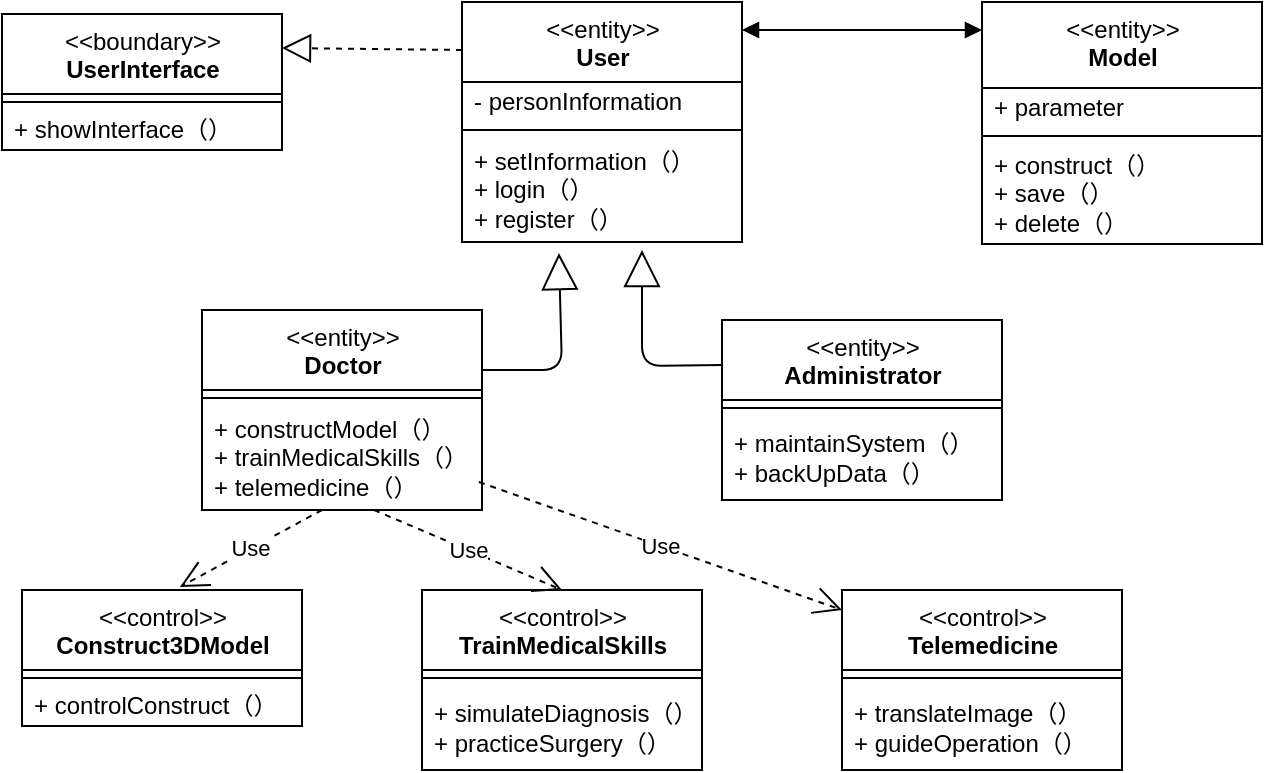<mxfile version="15.3.2" type="github"><diagram id="IKTnQqFtLfWjOVM5KkCs" name="Page-1"><mxGraphModel dx="1002" dy="626" grid="1" gridSize="10" guides="1" tooltips="1" connect="1" arrows="1" fold="1" page="1" pageScale="1" pageWidth="827" pageHeight="1169" background="#FFFFFF" math="0" shadow="0"><root><mxCell id="0"/><mxCell id="1" parent="0"/><mxCell id="9_Y-WmDy1sxenkCwUgge-51" value="&amp;lt;&amp;lt;entity&amp;gt;&amp;gt;&lt;br&gt;&lt;b&gt;Doctor&lt;/b&gt;" style="swimlane;fontStyle=0;align=center;verticalAlign=top;childLayout=stackLayout;horizontal=1;startSize=40;horizontalStack=0;resizeParent=1;resizeParentMax=0;resizeLast=0;collapsible=0;marginBottom=0;html=1;" vertex="1" parent="1"><mxGeometry x="170" y="190" width="140" height="100" as="geometry"/></mxCell><mxCell id="9_Y-WmDy1sxenkCwUgge-56" value="" style="line;strokeWidth=1;fillColor=none;align=left;verticalAlign=middle;spacingTop=-1;spacingLeft=3;spacingRight=3;rotatable=0;labelPosition=right;points=[];portConstraint=eastwest;" vertex="1" parent="9_Y-WmDy1sxenkCwUgge-51"><mxGeometry y="40" width="140" height="8" as="geometry"/></mxCell><mxCell id="9_Y-WmDy1sxenkCwUgge-58" value="+ constructModel（）&lt;br&gt;+ trainMedicalSkills（）&lt;br&gt;+ telemedicine（）" style="text;html=1;strokeColor=none;fillColor=none;align=left;verticalAlign=middle;spacingLeft=4;spacingRight=4;overflow=hidden;rotatable=0;points=[[0,0.5],[1,0.5]];portConstraint=eastwest;" vertex="1" parent="9_Y-WmDy1sxenkCwUgge-51"><mxGeometry y="48" width="140" height="52" as="geometry"/></mxCell><mxCell id="9_Y-WmDy1sxenkCwUgge-59" value="&amp;lt;&amp;lt;entity&amp;gt;&amp;gt;&lt;br&gt;&lt;b&gt;Administrator&lt;/b&gt;" style="swimlane;fontStyle=0;align=center;verticalAlign=top;childLayout=stackLayout;horizontal=1;startSize=40;horizontalStack=0;resizeParent=1;resizeParentMax=0;resizeLast=0;collapsible=0;marginBottom=0;html=1;" vertex="1" parent="1"><mxGeometry x="430" y="195" width="140" height="90" as="geometry"/></mxCell><mxCell id="9_Y-WmDy1sxenkCwUgge-64" value="" style="line;strokeWidth=1;fillColor=none;align=left;verticalAlign=middle;spacingTop=-1;spacingLeft=3;spacingRight=3;rotatable=0;labelPosition=right;points=[];portConstraint=eastwest;" vertex="1" parent="9_Y-WmDy1sxenkCwUgge-59"><mxGeometry y="40" width="140" height="8" as="geometry"/></mxCell><mxCell id="9_Y-WmDy1sxenkCwUgge-66" value="+ maintainSystem（）&lt;br&gt;+ backUpData（）" style="text;html=1;strokeColor=none;fillColor=none;align=left;verticalAlign=middle;spacingLeft=4;spacingRight=4;overflow=hidden;rotatable=0;points=[[0,0.5],[1,0.5]];portConstraint=eastwest;" vertex="1" parent="9_Y-WmDy1sxenkCwUgge-59"><mxGeometry y="48" width="140" height="42" as="geometry"/></mxCell><mxCell id="9_Y-WmDy1sxenkCwUgge-67" value="&amp;lt;&amp;lt;entity&amp;gt;&amp;gt;&lt;br&gt;&lt;b&gt;Model&lt;/b&gt;" style="swimlane;fontStyle=0;align=center;verticalAlign=top;childLayout=stackLayout;horizontal=1;startSize=43;horizontalStack=0;resizeParent=1;resizeParentMax=0;resizeLast=0;collapsible=0;marginBottom=0;html=1;" vertex="1" parent="1"><mxGeometry x="560" y="36" width="140" height="121" as="geometry"/></mxCell><mxCell id="9_Y-WmDy1sxenkCwUgge-69" value="+ parameter" style="text;html=1;strokeColor=none;fillColor=none;align=left;verticalAlign=middle;spacingLeft=4;spacingRight=4;overflow=hidden;rotatable=0;points=[[0,0.5],[1,0.5]];portConstraint=eastwest;" vertex="1" parent="9_Y-WmDy1sxenkCwUgge-67"><mxGeometry y="43" width="140" height="20" as="geometry"/></mxCell><mxCell id="9_Y-WmDy1sxenkCwUgge-72" value="" style="line;strokeWidth=1;fillColor=none;align=left;verticalAlign=middle;spacingTop=-1;spacingLeft=3;spacingRight=3;rotatable=0;labelPosition=right;points=[];portConstraint=eastwest;" vertex="1" parent="9_Y-WmDy1sxenkCwUgge-67"><mxGeometry y="63" width="140" height="8" as="geometry"/></mxCell><mxCell id="9_Y-WmDy1sxenkCwUgge-74" value="+ construct（）&lt;br&gt;+ save（）&lt;br&gt;+ delete（）" style="text;html=1;strokeColor=none;fillColor=none;align=left;verticalAlign=middle;spacingLeft=4;spacingRight=4;overflow=hidden;rotatable=0;points=[[0,0.5],[1,0.5]];portConstraint=eastwest;" vertex="1" parent="9_Y-WmDy1sxenkCwUgge-67"><mxGeometry y="71" width="140" height="50" as="geometry"/></mxCell><mxCell id="9_Y-WmDy1sxenkCwUgge-83" value="&amp;lt;&amp;lt;control&amp;gt;&amp;gt;&lt;br&gt;&lt;b&gt;TrainMedicalSkills&lt;/b&gt;" style="swimlane;fontStyle=0;align=center;verticalAlign=top;childLayout=stackLayout;horizontal=1;startSize=40;horizontalStack=0;resizeParent=1;resizeParentMax=0;resizeLast=0;collapsible=0;marginBottom=0;html=1;" vertex="1" parent="1"><mxGeometry x="280" y="330" width="140" height="90" as="geometry"/></mxCell><mxCell id="9_Y-WmDy1sxenkCwUgge-88" value="" style="line;strokeWidth=1;fillColor=none;align=left;verticalAlign=middle;spacingTop=-1;spacingLeft=3;spacingRight=3;rotatable=0;labelPosition=right;points=[];portConstraint=eastwest;" vertex="1" parent="9_Y-WmDy1sxenkCwUgge-83"><mxGeometry y="40" width="140" height="8" as="geometry"/></mxCell><mxCell id="9_Y-WmDy1sxenkCwUgge-90" value="+ simulateDiagnosis（）&lt;br&gt;+ practiceSurgery（）" style="text;html=1;strokeColor=none;fillColor=none;align=left;verticalAlign=middle;spacingLeft=4;spacingRight=4;overflow=hidden;rotatable=0;points=[[0,0.5],[1,0.5]];portConstraint=eastwest;" vertex="1" parent="9_Y-WmDy1sxenkCwUgge-83"><mxGeometry y="48" width="140" height="42" as="geometry"/></mxCell><mxCell id="9_Y-WmDy1sxenkCwUgge-91" value="&amp;lt;&amp;lt;boundary&amp;gt;&amp;gt;&lt;br&gt;&lt;b&gt;UserInterface&lt;/b&gt;" style="swimlane;fontStyle=0;align=center;verticalAlign=top;childLayout=stackLayout;horizontal=1;startSize=40;horizontalStack=0;resizeParent=1;resizeParentMax=0;resizeLast=0;collapsible=0;marginBottom=0;html=1;" vertex="1" parent="1"><mxGeometry x="70" y="42" width="140" height="68" as="geometry"/></mxCell><mxCell id="9_Y-WmDy1sxenkCwUgge-96" value="" style="line;strokeWidth=1;fillColor=none;align=left;verticalAlign=middle;spacingTop=-1;spacingLeft=3;spacingRight=3;rotatable=0;labelPosition=right;points=[];portConstraint=eastwest;" vertex="1" parent="9_Y-WmDy1sxenkCwUgge-91"><mxGeometry y="40" width="140" height="8" as="geometry"/></mxCell><mxCell id="9_Y-WmDy1sxenkCwUgge-98" value="+ showInterface（）" style="text;html=1;strokeColor=none;fillColor=none;align=left;verticalAlign=middle;spacingLeft=4;spacingRight=4;overflow=hidden;rotatable=0;points=[[0,0.5],[1,0.5]];portConstraint=eastwest;" vertex="1" parent="9_Y-WmDy1sxenkCwUgge-91"><mxGeometry y="48" width="140" height="20" as="geometry"/></mxCell><mxCell id="9_Y-WmDy1sxenkCwUgge-99" value="&amp;lt;&amp;lt;entity&amp;gt;&amp;gt;&lt;br&gt;&lt;b&gt;User&lt;/b&gt;" style="swimlane;fontStyle=0;align=center;verticalAlign=top;childLayout=stackLayout;horizontal=1;startSize=40;horizontalStack=0;resizeParent=1;resizeParentMax=0;resizeLast=0;collapsible=0;marginBottom=0;html=1;" vertex="1" parent="1"><mxGeometry x="300" y="36" width="140" height="120" as="geometry"/></mxCell><mxCell id="9_Y-WmDy1sxenkCwUgge-119" value="" style="endArrow=block;dashed=1;endFill=0;endSize=12;html=1;entryX=1;entryY=0.25;entryDx=0;entryDy=0;" edge="1" parent="9_Y-WmDy1sxenkCwUgge-99" target="9_Y-WmDy1sxenkCwUgge-91"><mxGeometry width="160" relative="1" as="geometry"><mxPoint y="24" as="sourcePoint"/><mxPoint x="-80" y="23" as="targetPoint"/></mxGeometry></mxCell><mxCell id="9_Y-WmDy1sxenkCwUgge-101" value="- personInformation" style="text;html=1;strokeColor=none;fillColor=none;align=left;verticalAlign=middle;spacingLeft=4;spacingRight=4;overflow=hidden;rotatable=0;points=[[0,0.5],[1,0.5]];portConstraint=eastwest;" vertex="1" parent="9_Y-WmDy1sxenkCwUgge-99"><mxGeometry y="40" width="140" height="20" as="geometry"/></mxCell><mxCell id="9_Y-WmDy1sxenkCwUgge-104" value="" style="line;strokeWidth=1;fillColor=none;align=left;verticalAlign=middle;spacingTop=-1;spacingLeft=3;spacingRight=3;rotatable=0;labelPosition=right;points=[];portConstraint=eastwest;" vertex="1" parent="9_Y-WmDy1sxenkCwUgge-99"><mxGeometry y="60" width="140" height="8" as="geometry"/></mxCell><mxCell id="9_Y-WmDy1sxenkCwUgge-106" value="+ setInformation（）&lt;br&gt;+ login（）&lt;br&gt;+ register（）" style="text;html=1;strokeColor=none;fillColor=none;align=left;verticalAlign=middle;spacingLeft=4;spacingRight=4;overflow=hidden;rotatable=0;points=[[0,0.5],[1,0.5]];portConstraint=eastwest;" vertex="1" parent="9_Y-WmDy1sxenkCwUgge-99"><mxGeometry y="68" width="140" height="52" as="geometry"/></mxCell><mxCell id="9_Y-WmDy1sxenkCwUgge-108" value="&amp;lt;&amp;lt;control&amp;gt;&amp;gt;&lt;br&gt;&lt;b&gt;Construct3DModel&lt;/b&gt;" style="swimlane;fontStyle=0;align=center;verticalAlign=top;childLayout=stackLayout;horizontal=1;startSize=40;horizontalStack=0;resizeParent=1;resizeParentMax=0;resizeLast=0;collapsible=0;marginBottom=0;html=1;" vertex="1" parent="1"><mxGeometry x="80" y="330" width="140" height="68" as="geometry"/></mxCell><mxCell id="9_Y-WmDy1sxenkCwUgge-113" value="" style="line;strokeWidth=1;fillColor=none;align=left;verticalAlign=middle;spacingTop=-1;spacingLeft=3;spacingRight=3;rotatable=0;labelPosition=right;points=[];portConstraint=eastwest;" vertex="1" parent="9_Y-WmDy1sxenkCwUgge-108"><mxGeometry y="40" width="140" height="8" as="geometry"/></mxCell><mxCell id="9_Y-WmDy1sxenkCwUgge-115" value="+ controlConstruct（）" style="text;html=1;strokeColor=none;fillColor=none;align=left;verticalAlign=middle;spacingLeft=4;spacingRight=4;overflow=hidden;rotatable=0;points=[[0,0.5],[1,0.5]];portConstraint=eastwest;" vertex="1" parent="9_Y-WmDy1sxenkCwUgge-108"><mxGeometry y="48" width="140" height="20" as="geometry"/></mxCell><mxCell id="9_Y-WmDy1sxenkCwUgge-116" value="" style="endArrow=block;endSize=16;endFill=0;html=1;entryX=0.346;entryY=1.106;entryDx=0;entryDy=0;entryPerimeter=0;" edge="1" parent="1" target="9_Y-WmDy1sxenkCwUgge-106"><mxGeometry width="160" relative="1" as="geometry"><mxPoint x="310" y="220" as="sourcePoint"/><mxPoint x="450" y="180" as="targetPoint"/><Array as="points"><mxPoint x="350" y="220"/></Array></mxGeometry></mxCell><mxCell id="9_Y-WmDy1sxenkCwUgge-117" value="" style="endArrow=block;endSize=16;endFill=0;html=1;exitX=0;exitY=0.25;exitDx=0;exitDy=0;" edge="1" parent="1" source="9_Y-WmDy1sxenkCwUgge-59"><mxGeometry width="160" relative="1" as="geometry"><mxPoint x="290" y="180" as="sourcePoint"/><mxPoint x="390" y="160" as="targetPoint"/><Array as="points"><mxPoint x="390" y="218"/></Array></mxGeometry></mxCell><mxCell id="9_Y-WmDy1sxenkCwUgge-118" value="" style="endArrow=block;startArrow=block;endFill=1;startFill=1;html=1;" edge="1" parent="1"><mxGeometry width="160" relative="1" as="geometry"><mxPoint x="440" y="50" as="sourcePoint"/><mxPoint x="560" y="50" as="targetPoint"/></mxGeometry></mxCell><mxCell id="9_Y-WmDy1sxenkCwUgge-120" value="Use" style="endArrow=open;endSize=12;dashed=1;html=1;entryX=0.564;entryY=-0.022;entryDx=0;entryDy=0;entryPerimeter=0;" edge="1" parent="1" target="9_Y-WmDy1sxenkCwUgge-108"><mxGeometry width="160" relative="1" as="geometry"><mxPoint x="230" y="290" as="sourcePoint"/><mxPoint x="450" y="280" as="targetPoint"/></mxGeometry></mxCell><mxCell id="9_Y-WmDy1sxenkCwUgge-121" value="Use" style="endArrow=open;endSize=12;dashed=1;html=1;entryX=0.5;entryY=0;entryDx=0;entryDy=0;" edge="1" parent="1" target="9_Y-WmDy1sxenkCwUgge-83"><mxGeometry width="160" relative="1" as="geometry"><mxPoint x="256" y="290" as="sourcePoint"/><mxPoint x="450" y="280" as="targetPoint"/></mxGeometry></mxCell><mxCell id="9_Y-WmDy1sxenkCwUgge-122" value="&amp;lt;&amp;lt;control&amp;gt;&amp;gt;&lt;br&gt;&lt;b&gt;Telemedicine&lt;/b&gt;" style="swimlane;fontStyle=0;align=center;verticalAlign=top;childLayout=stackLayout;horizontal=1;startSize=40;horizontalStack=0;resizeParent=1;resizeParentMax=0;resizeLast=0;collapsible=0;marginBottom=0;html=1;" vertex="1" parent="1"><mxGeometry x="490" y="330" width="140" height="90" as="geometry"/></mxCell><mxCell id="9_Y-WmDy1sxenkCwUgge-123" value="" style="line;strokeWidth=1;fillColor=none;align=left;verticalAlign=middle;spacingTop=-1;spacingLeft=3;spacingRight=3;rotatable=0;labelPosition=right;points=[];portConstraint=eastwest;" vertex="1" parent="9_Y-WmDy1sxenkCwUgge-122"><mxGeometry y="40" width="140" height="8" as="geometry"/></mxCell><mxCell id="9_Y-WmDy1sxenkCwUgge-124" value="+ translateImage（）&lt;br&gt;+ guideOperation（）" style="text;html=1;strokeColor=none;fillColor=none;align=left;verticalAlign=middle;spacingLeft=4;spacingRight=4;overflow=hidden;rotatable=0;points=[[0,0.5],[1,0.5]];portConstraint=eastwest;" vertex="1" parent="9_Y-WmDy1sxenkCwUgge-122"><mxGeometry y="48" width="140" height="42" as="geometry"/></mxCell><mxCell id="9_Y-WmDy1sxenkCwUgge-125" value="Use" style="endArrow=open;endSize=12;dashed=1;html=1;exitX=0.989;exitY=0.731;exitDx=0;exitDy=0;exitPerimeter=0;" edge="1" parent="1" source="9_Y-WmDy1sxenkCwUgge-58"><mxGeometry width="160" relative="1" as="geometry"><mxPoint x="320" y="280" as="sourcePoint"/><mxPoint x="490" y="340" as="targetPoint"/></mxGeometry></mxCell></root></mxGraphModel></diagram></mxfile>